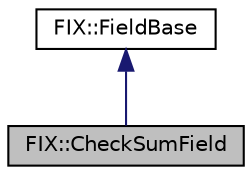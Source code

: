 digraph "FIX::CheckSumField"
{
  edge [fontname="Helvetica",fontsize="10",labelfontname="Helvetica",labelfontsize="10"];
  node [fontname="Helvetica",fontsize="10",shape=record];
  Node0 [label="FIX::CheckSumField",height=0.2,width=0.4,color="black", fillcolor="grey75", style="filled", fontcolor="black"];
  Node1 -> Node0 [dir="back",color="midnightblue",fontsize="10",style="solid",fontname="Helvetica"];
  Node1 [label="FIX::FieldBase",height=0.2,width=0.4,color="black", fillcolor="white", style="filled",URL="$class_f_i_x_1_1_field_base.html",tooltip="Base representation of all Field classes. "];
}
